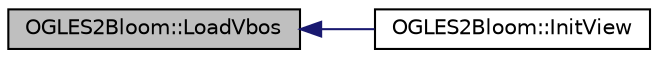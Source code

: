 digraph "OGLES2Bloom::LoadVbos"
{
  edge [fontname="Helvetica",fontsize="10",labelfontname="Helvetica",labelfontsize="10"];
  node [fontname="Helvetica",fontsize="10",shape=record];
  rankdir="LR";
  Node1 [label="OGLES2Bloom::LoadVbos",height=0.2,width=0.4,color="black", fillcolor="grey75", style="filled", fontcolor="black"];
  Node1 -> Node2 [dir="back",color="midnightblue",fontsize="10",style="solid",fontname="Helvetica"];
  Node2 [label="OGLES2Bloom::InitView",height=0.2,width=0.4,color="black", fillcolor="white", style="filled",URL="$class_o_g_l_e_s2_bloom.html#a9f69f52e27a8913028fc9274da4ebfc2"];
}

